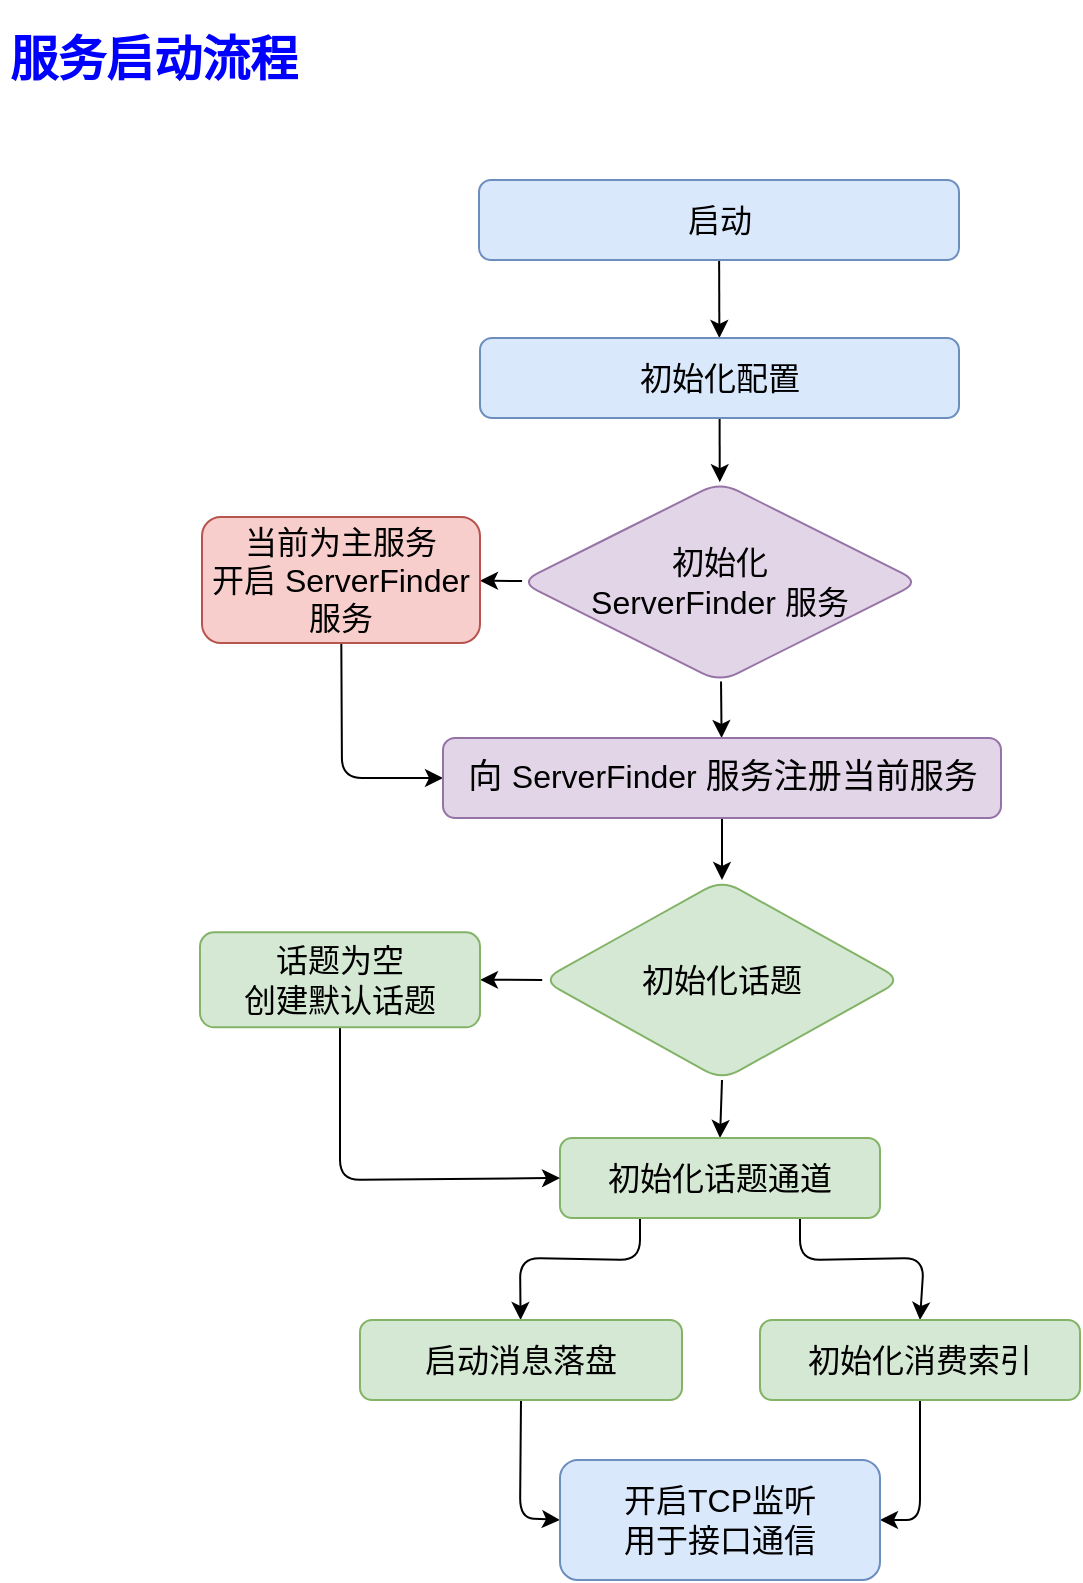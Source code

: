 <mxfile>
    <diagram id="5vMIrCGlaVTDwDNxmCuT" name="第 1 页">
        <mxGraphModel dx="1559" dy="694" grid="1" gridSize="10" guides="1" tooltips="1" connect="1" arrows="1" fold="1" page="1" pageScale="1" pageWidth="827" pageHeight="1169" math="0" shadow="0">
            <root>
                <mxCell id="0"/>
                <mxCell id="1" parent="0"/>
                <mxCell id="99" value="" style="edgeStyle=none;html=1;" parent="1" target="5" edge="1">
                    <mxGeometry relative="1" as="geometry">
                        <mxPoint x="399.562" y="159" as="sourcePoint"/>
                    </mxGeometry>
                </mxCell>
                <mxCell id="2" value="&lt;font style=&quot;font-size: 16px;&quot;&gt;启动&lt;/font&gt;" style="rounded=1;whiteSpace=wrap;html=1;fillColor=#dae8fc;strokeColor=#6c8ebf;" parent="1" vertex="1">
                    <mxGeometry x="279.5" y="120" width="240" height="40" as="geometry"/>
                </mxCell>
                <mxCell id="36" value="" style="edgeStyle=none;html=1;" parent="1" source="5" target="35" edge="1">
                    <mxGeometry relative="1" as="geometry"/>
                </mxCell>
                <mxCell id="5" value="&lt;font style=&quot;font-size: 16px;&quot;&gt;初始化配置&lt;/font&gt;" style="whiteSpace=wrap;html=1;rounded=1;fillColor=#dae8fc;strokeColor=#6c8ebf;" parent="1" vertex="1">
                    <mxGeometry x="280" y="199" width="239.5" height="40" as="geometry"/>
                </mxCell>
                <mxCell id="23" style="edgeStyle=none;html=1;exitX=0.5;exitY=1;exitDx=0;exitDy=0;entryX=0.5;entryY=0;entryDx=0;entryDy=0;fontColor=#000000;" parent="1" source="11" target="15" edge="1">
                    <mxGeometry relative="1" as="geometry"/>
                </mxCell>
                <mxCell id="103" value="" style="edgeStyle=none;html=1;fontSize=16;" parent="1" source="11" target="19" edge="1">
                    <mxGeometry relative="1" as="geometry"/>
                </mxCell>
                <mxCell id="11" value="初始化话题" style="rhombus;whiteSpace=wrap;html=1;fillColor=#d5e8d4;strokeColor=#82b366;rounded=1;fontStyle=0;fontSize=16;" parent="1" vertex="1">
                    <mxGeometry x="311" y="470" width="180" height="100" as="geometry"/>
                </mxCell>
                <mxCell id="25" value="" style="edgeStyle=none;html=1;fontColor=#000000;exitX=0.25;exitY=1;exitDx=0;exitDy=0;" parent="1" source="15" target="24" edge="1">
                    <mxGeometry relative="1" as="geometry">
                        <Array as="points">
                            <mxPoint x="360" y="660"/>
                            <mxPoint x="300" y="659"/>
                        </Array>
                    </mxGeometry>
                </mxCell>
                <mxCell id="28" style="edgeStyle=none;html=1;exitX=0.75;exitY=1;exitDx=0;exitDy=0;entryX=0.5;entryY=0;entryDx=0;entryDy=0;fontColor=#000000;" parent="1" source="15" target="26" edge="1">
                    <mxGeometry relative="1" as="geometry">
                        <Array as="points">
                            <mxPoint x="440" y="660"/>
                            <mxPoint x="502" y="659"/>
                        </Array>
                    </mxGeometry>
                </mxCell>
                <mxCell id="15" value="初始化话题通道" style="whiteSpace=wrap;html=1;fillColor=#d5e8d4;strokeColor=#82b366;rounded=1;fontStyle=0;fontSize=16;" parent="1" vertex="1">
                    <mxGeometry x="320" y="599" width="160" height="40" as="geometry"/>
                </mxCell>
                <mxCell id="22" style="edgeStyle=none;html=1;entryX=0;entryY=0.5;entryDx=0;entryDy=0;fontColor=#000000;exitX=0.5;exitY=1;exitDx=0;exitDy=0;" parent="1" source="19" target="15" edge="1">
                    <mxGeometry relative="1" as="geometry">
                        <Array as="points">
                            <mxPoint x="210" y="620"/>
                        </Array>
                        <mxPoint x="230" y="559" as="sourcePoint"/>
                    </mxGeometry>
                </mxCell>
                <mxCell id="19" value="话题为空&lt;br style=&quot;font-size: 16px;&quot;&gt;创建默认话题" style="whiteSpace=wrap;html=1;fillColor=#d5e8d4;strokeColor=#82b366;rounded=1;fontStyle=0;fontSize=16;" parent="1" vertex="1">
                    <mxGeometry x="140" y="496.13" width="140" height="47.5" as="geometry"/>
                </mxCell>
                <mxCell id="101" value="" style="edgeStyle=none;html=1;exitX=0.5;exitY=1;exitDx=0;exitDy=0;entryX=0;entryY=0.5;entryDx=0;entryDy=0;" parent="1" source="24" target="31" edge="1">
                    <mxGeometry relative="1" as="geometry">
                        <Array as="points">
                            <mxPoint x="300" y="789"/>
                        </Array>
                    </mxGeometry>
                </mxCell>
                <mxCell id="24" value="启动消息落盘" style="whiteSpace=wrap;html=1;fillColor=#d5e8d4;strokeColor=#82b366;rounded=1;fontStyle=0;fontSize=16;" parent="1" vertex="1">
                    <mxGeometry x="220" y="690" width="161" height="40" as="geometry"/>
                </mxCell>
                <mxCell id="102" value="" style="edgeStyle=none;html=1;exitX=0.5;exitY=1;exitDx=0;exitDy=0;entryX=1;entryY=0.5;entryDx=0;entryDy=0;" parent="1" source="26" target="31" edge="1">
                    <mxGeometry relative="1" as="geometry">
                        <Array as="points">
                            <mxPoint x="500" y="790"/>
                        </Array>
                    </mxGeometry>
                </mxCell>
                <mxCell id="26" value="初始化消费索引" style="whiteSpace=wrap;html=1;fillColor=#d5e8d4;strokeColor=#82b366;rounded=1;fontStyle=0;fontSize=16;" parent="1" vertex="1">
                    <mxGeometry x="420" y="690" width="160" height="40" as="geometry"/>
                </mxCell>
                <mxCell id="30" value="&lt;h1&gt;服务启动流程&lt;/h1&gt;" style="text;html=1;strokeColor=none;fillColor=none;spacing=5;spacingTop=-20;whiteSpace=wrap;overflow=hidden;rounded=0;fontColor=#0000FF;" parent="1" vertex="1">
                    <mxGeometry x="40" y="40" width="190" height="40" as="geometry"/>
                </mxCell>
                <mxCell id="31" value="开启TCP监听&lt;br style=&quot;font-size: 16px;&quot;&gt;用于接口通信" style="rounded=1;whiteSpace=wrap;html=1;fillColor=#dae8fc;strokeColor=#6c8ebf;fontSize=16;" parent="1" vertex="1">
                    <mxGeometry x="320" y="760" width="160" height="60" as="geometry"/>
                </mxCell>
                <mxCell id="41" value="" style="edgeStyle=none;html=1;" parent="1" source="35" target="40" edge="1">
                    <mxGeometry relative="1" as="geometry"/>
                </mxCell>
                <mxCell id="100" value="" style="edgeStyle=none;html=1;" parent="1" source="35" target="37" edge="1">
                    <mxGeometry relative="1" as="geometry"/>
                </mxCell>
                <mxCell id="35" value="初始化&lt;br style=&quot;font-size: 16px;&quot;&gt;&lt;span style=&quot;color: rgb(0, 0, 0);&quot;&gt;ServerFinder&amp;nbsp;&lt;/span&gt;服务" style="rhombus;whiteSpace=wrap;html=1;fillColor=#e1d5e7;strokeColor=#9673a6;rounded=1;fontSize=16;" parent="1" vertex="1">
                    <mxGeometry x="300" y="271" width="200" height="100" as="geometry"/>
                </mxCell>
                <mxCell id="39" style="edgeStyle=none;html=1;entryX=0;entryY=0.5;entryDx=0;entryDy=0;" parent="1" source="37" target="40" edge="1">
                    <mxGeometry relative="1" as="geometry">
                        <mxPoint x="270" y="409" as="targetPoint"/>
                        <Array as="points">
                            <mxPoint x="211" y="419"/>
                        </Array>
                    </mxGeometry>
                </mxCell>
                <mxCell id="37" value="当前为主服务&lt;br style=&quot;font-size: 16px;&quot;&gt;开启 ServerFinder 服务" style="whiteSpace=wrap;html=1;fillColor=#f8cecc;strokeColor=#b85450;rounded=1;fontSize=16;" parent="1" vertex="1">
                    <mxGeometry x="141" y="288.5" width="139" height="63" as="geometry"/>
                </mxCell>
                <mxCell id="42" style="edgeStyle=none;html=1;entryX=0.5;entryY=0;entryDx=0;entryDy=0;" parent="1" source="40" target="11" edge="1">
                    <mxGeometry relative="1" as="geometry"/>
                </mxCell>
                <mxCell id="40" value="向&amp;nbsp;&lt;span style=&quot;color: rgb(0, 0, 0); font-size: 16px;&quot;&gt;ServerFinder&amp;nbsp;&lt;/span&gt;服务注册当前服务" style="rounded=1;whiteSpace=wrap;html=1;fillColor=#e1d5e7;strokeColor=#9673a6;fontSize=17;" parent="1" vertex="1">
                    <mxGeometry x="261.5" y="399" width="279" height="40" as="geometry"/>
                </mxCell>
            </root>
        </mxGraphModel>
    </diagram>
</mxfile>